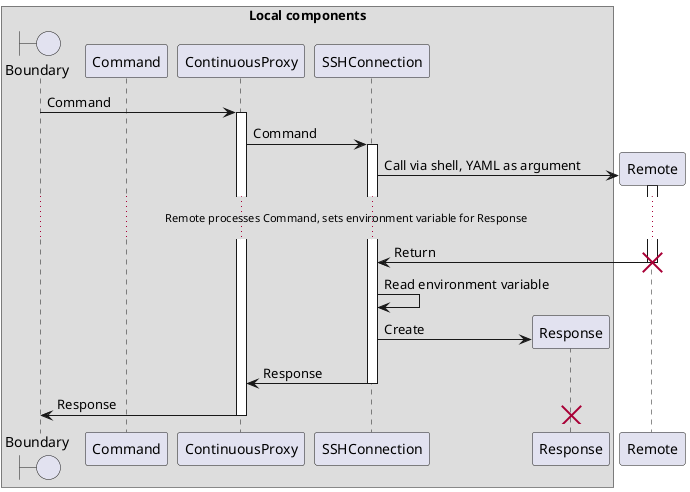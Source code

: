 @startuml

'This file is the same as proxy-one-message.puml except the SSHConnection is continuous 
'instead of created/destroyed for each Message.

box "Local components"
    boundary Boundary
    participant Command
    participant ContinuousProxy as Proxy
    participant SSHConnection
    participant Response
end box

Boundary -> Proxy ++ : Command
'Proxy -> SSHConnection ** : Create
Proxy -> SSHConnection ++ : Command
SSHConnection -> Remote ** : Call via shell, YAML as argument
activate Remote
... Remote processes Command, sets environment variable for Response ...
SSHConnection <- Remote -- : Return
destroy Remote
SSHConnection -> SSHConnection: Read environment variable
SSHConnection -> Response ** : Create
Proxy <- SSHConnection -- : Response
'Proxy -> SSHConnection !!
Boundary <- Proxy -- : Response

destroy Response

@enduml
